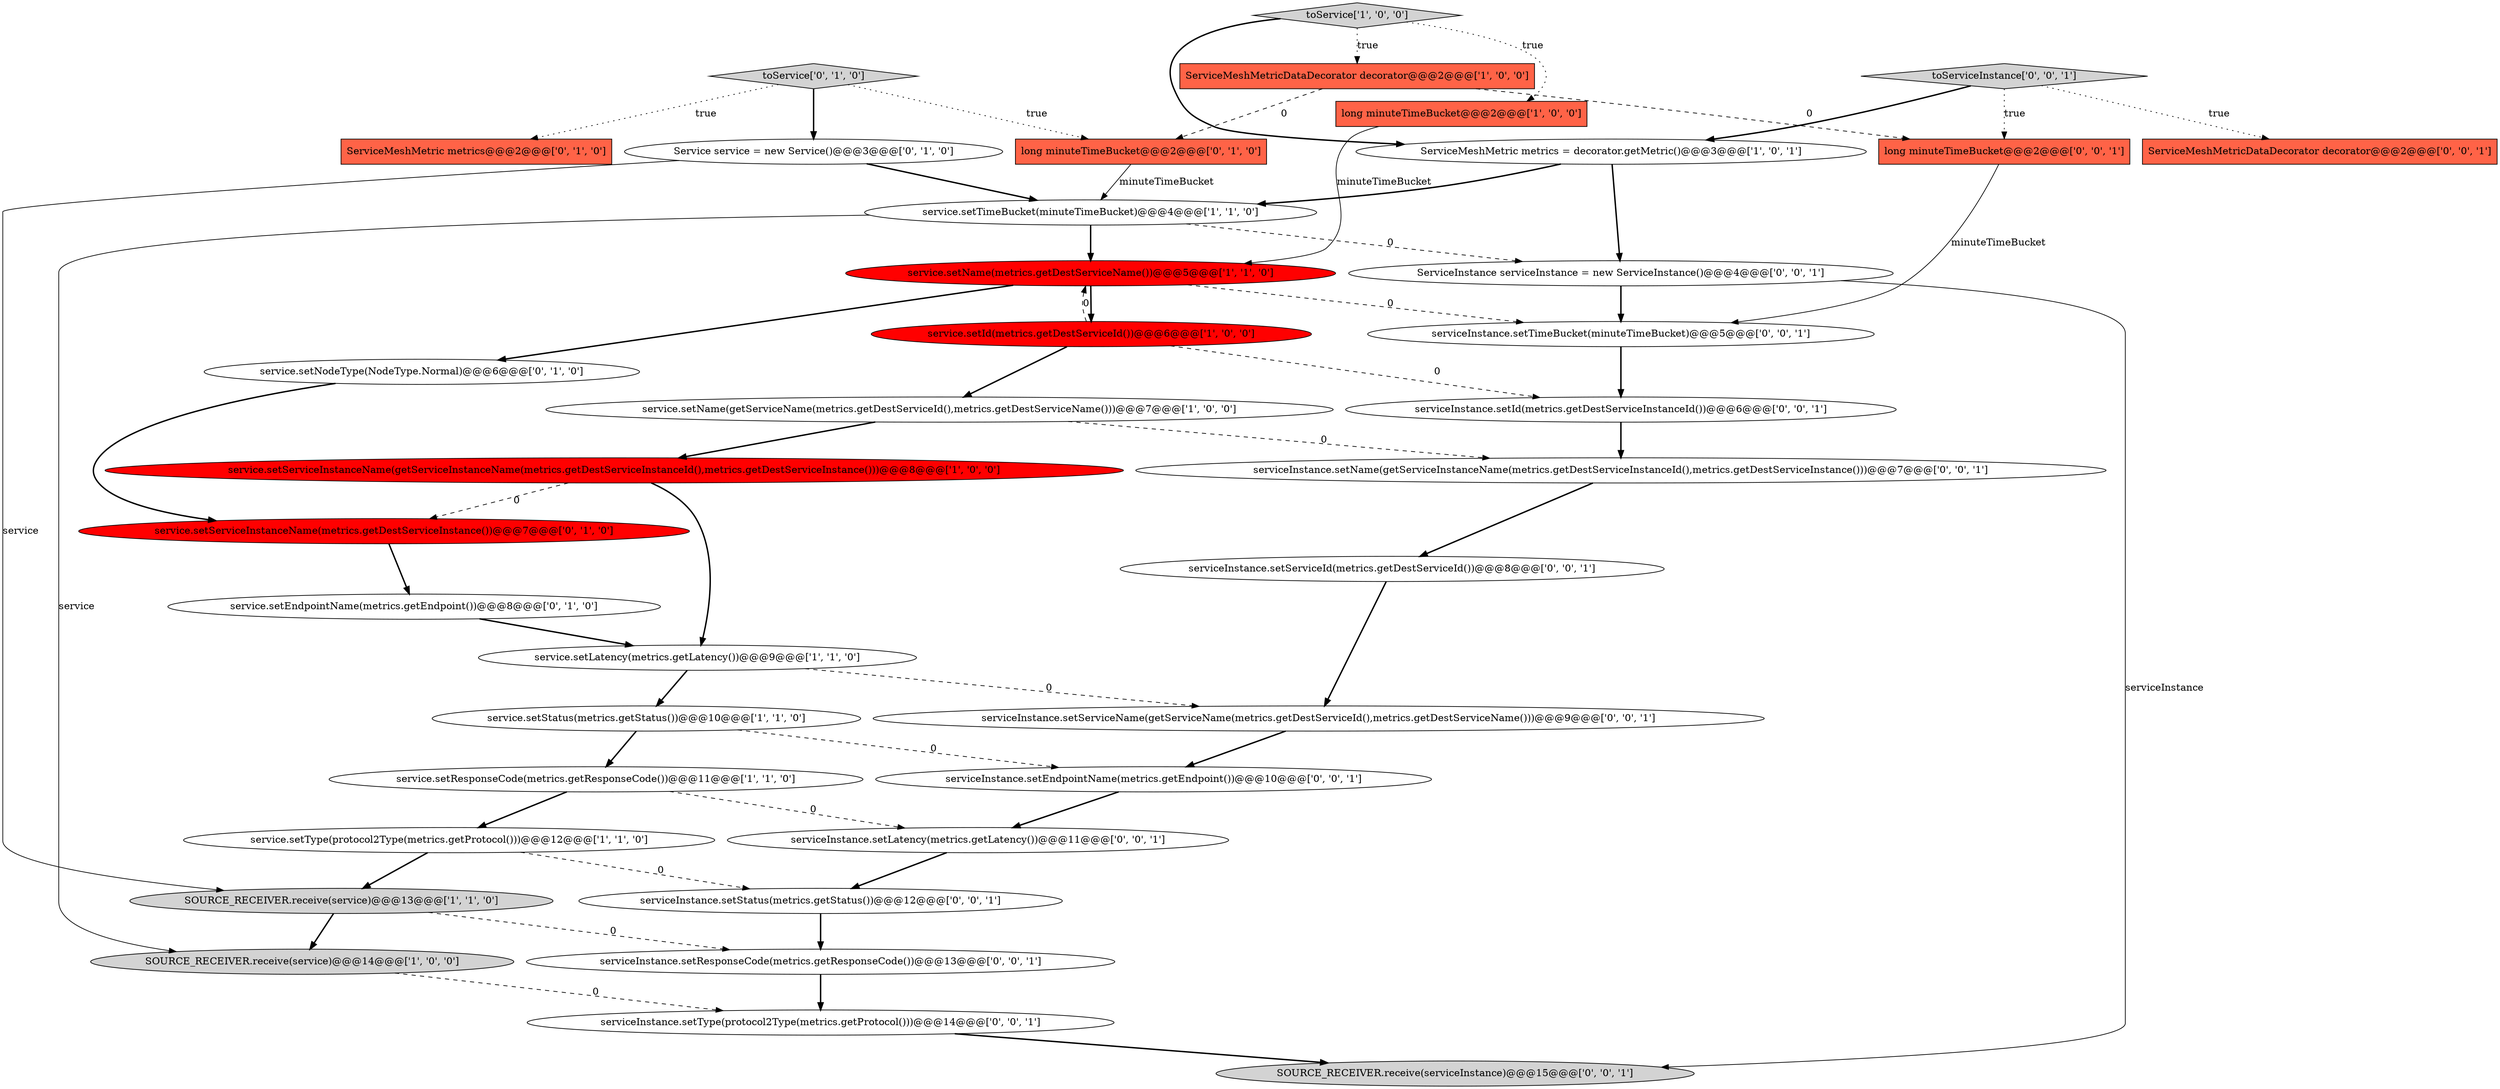 digraph {
2 [style = filled, label = "service.setType(protocol2Type(metrics.getProtocol()))@@@12@@@['1', '1', '0']", fillcolor = white, shape = ellipse image = "AAA0AAABBB1BBB"];
31 [style = filled, label = "long minuteTimeBucket@@@2@@@['0', '0', '1']", fillcolor = tomato, shape = box image = "AAA0AAABBB3BBB"];
26 [style = filled, label = "serviceInstance.setStatus(metrics.getStatus())@@@12@@@['0', '0', '1']", fillcolor = white, shape = ellipse image = "AAA0AAABBB3BBB"];
33 [style = filled, label = "serviceInstance.setLatency(metrics.getLatency())@@@11@@@['0', '0', '1']", fillcolor = white, shape = ellipse image = "AAA0AAABBB3BBB"];
30 [style = filled, label = "serviceInstance.setType(protocol2Type(metrics.getProtocol()))@@@14@@@['0', '0', '1']", fillcolor = white, shape = ellipse image = "AAA0AAABBB3BBB"];
7 [style = filled, label = "ServiceMeshMetric metrics = decorator.getMetric()@@@3@@@['1', '0', '1']", fillcolor = white, shape = ellipse image = "AAA0AAABBB1BBB"];
4 [style = filled, label = "service.setLatency(metrics.getLatency())@@@9@@@['1', '1', '0']", fillcolor = white, shape = ellipse image = "AAA0AAABBB1BBB"];
0 [style = filled, label = "service.setResponseCode(metrics.getResponseCode())@@@11@@@['1', '1', '0']", fillcolor = white, shape = ellipse image = "AAA0AAABBB1BBB"];
10 [style = filled, label = "toService['1', '0', '0']", fillcolor = lightgray, shape = diamond image = "AAA0AAABBB1BBB"];
3 [style = filled, label = "long minuteTimeBucket@@@2@@@['1', '0', '0']", fillcolor = tomato, shape = box image = "AAA0AAABBB1BBB"];
8 [style = filled, label = "service.setServiceInstanceName(getServiceInstanceName(metrics.getDestServiceInstanceId(),metrics.getDestServiceInstance()))@@@8@@@['1', '0', '0']", fillcolor = red, shape = ellipse image = "AAA1AAABBB1BBB"];
29 [style = filled, label = "ServiceMeshMetricDataDecorator decorator@@@2@@@['0', '0', '1']", fillcolor = tomato, shape = box image = "AAA0AAABBB3BBB"];
21 [style = filled, label = "service.setServiceInstanceName(metrics.getDestServiceInstance())@@@7@@@['0', '1', '0']", fillcolor = red, shape = ellipse image = "AAA1AAABBB2BBB"];
13 [style = filled, label = "SOURCE_RECEIVER.receive(service)@@@13@@@['1', '1', '0']", fillcolor = lightgray, shape = ellipse image = "AAA0AAABBB1BBB"];
14 [style = filled, label = "SOURCE_RECEIVER.receive(service)@@@14@@@['1', '0', '0']", fillcolor = lightgray, shape = ellipse image = "AAA0AAABBB1BBB"];
5 [style = filled, label = "service.setName(metrics.getDestServiceName())@@@5@@@['1', '1', '0']", fillcolor = red, shape = ellipse image = "AAA1AAABBB1BBB"];
32 [style = filled, label = "serviceInstance.setEndpointName(metrics.getEndpoint())@@@10@@@['0', '0', '1']", fillcolor = white, shape = ellipse image = "AAA0AAABBB3BBB"];
18 [style = filled, label = "Service service = new Service()@@@3@@@['0', '1', '0']", fillcolor = white, shape = ellipse image = "AAA0AAABBB2BBB"];
19 [style = filled, label = "service.setEndpointName(metrics.getEndpoint())@@@8@@@['0', '1', '0']", fillcolor = white, shape = ellipse image = "AAA0AAABBB2BBB"];
25 [style = filled, label = "serviceInstance.setResponseCode(metrics.getResponseCode())@@@13@@@['0', '0', '1']", fillcolor = white, shape = ellipse image = "AAA0AAABBB3BBB"];
1 [style = filled, label = "service.setId(metrics.getDestServiceId())@@@6@@@['1', '0', '0']", fillcolor = red, shape = ellipse image = "AAA1AAABBB1BBB"];
12 [style = filled, label = "ServiceMeshMetricDataDecorator decorator@@@2@@@['1', '0', '0']", fillcolor = tomato, shape = box image = "AAA1AAABBB1BBB"];
34 [style = filled, label = "serviceInstance.setName(getServiceInstanceName(metrics.getDestServiceInstanceId(),metrics.getDestServiceInstance()))@@@7@@@['0', '0', '1']", fillcolor = white, shape = ellipse image = "AAA0AAABBB3BBB"];
35 [style = filled, label = "serviceInstance.setServiceId(metrics.getDestServiceId())@@@8@@@['0', '0', '1']", fillcolor = white, shape = ellipse image = "AAA0AAABBB3BBB"];
23 [style = filled, label = "ServiceInstance serviceInstance = new ServiceInstance()@@@4@@@['0', '0', '1']", fillcolor = white, shape = ellipse image = "AAA0AAABBB3BBB"];
11 [style = filled, label = "service.setStatus(metrics.getStatus())@@@10@@@['1', '1', '0']", fillcolor = white, shape = ellipse image = "AAA0AAABBB1BBB"];
9 [style = filled, label = "service.setName(getServiceName(metrics.getDestServiceId(),metrics.getDestServiceName()))@@@7@@@['1', '0', '0']", fillcolor = white, shape = ellipse image = "AAA0AAABBB1BBB"];
28 [style = filled, label = "serviceInstance.setTimeBucket(minuteTimeBucket)@@@5@@@['0', '0', '1']", fillcolor = white, shape = ellipse image = "AAA0AAABBB3BBB"];
27 [style = filled, label = "SOURCE_RECEIVER.receive(serviceInstance)@@@15@@@['0', '0', '1']", fillcolor = lightgray, shape = ellipse image = "AAA0AAABBB3BBB"];
22 [style = filled, label = "serviceInstance.setServiceName(getServiceName(metrics.getDestServiceId(),metrics.getDestServiceName()))@@@9@@@['0', '0', '1']", fillcolor = white, shape = ellipse image = "AAA0AAABBB3BBB"];
16 [style = filled, label = "service.setNodeType(NodeType.Normal)@@@6@@@['0', '1', '0']", fillcolor = white, shape = ellipse image = "AAA0AAABBB2BBB"];
36 [style = filled, label = "toServiceInstance['0', '0', '1']", fillcolor = lightgray, shape = diamond image = "AAA0AAABBB3BBB"];
20 [style = filled, label = "toService['0', '1', '0']", fillcolor = lightgray, shape = diamond image = "AAA0AAABBB2BBB"];
15 [style = filled, label = "ServiceMeshMetric metrics@@@2@@@['0', '1', '0']", fillcolor = tomato, shape = box image = "AAA0AAABBB2BBB"];
24 [style = filled, label = "serviceInstance.setId(metrics.getDestServiceInstanceId())@@@6@@@['0', '0', '1']", fillcolor = white, shape = ellipse image = "AAA0AAABBB3BBB"];
17 [style = filled, label = "long minuteTimeBucket@@@2@@@['0', '1', '0']", fillcolor = tomato, shape = box image = "AAA1AAABBB2BBB"];
6 [style = filled, label = "service.setTimeBucket(minuteTimeBucket)@@@4@@@['1', '1', '0']", fillcolor = white, shape = ellipse image = "AAA0AAABBB1BBB"];
11->32 [style = dashed, label="0"];
10->12 [style = dotted, label="true"];
6->14 [style = solid, label="service"];
1->5 [style = dashed, label="0"];
21->19 [style = bold, label=""];
20->17 [style = dotted, label="true"];
35->22 [style = bold, label=""];
25->30 [style = bold, label=""];
26->25 [style = bold, label=""];
0->2 [style = bold, label=""];
30->27 [style = bold, label=""];
12->17 [style = dashed, label="0"];
10->3 [style = dotted, label="true"];
24->34 [style = bold, label=""];
12->31 [style = dashed, label="0"];
22->32 [style = bold, label=""];
4->22 [style = dashed, label="0"];
3->5 [style = solid, label="minuteTimeBucket"];
13->25 [style = dashed, label="0"];
8->21 [style = dashed, label="0"];
9->8 [style = bold, label=""];
10->7 [style = bold, label=""];
36->31 [style = dotted, label="true"];
32->33 [style = bold, label=""];
1->9 [style = bold, label=""];
9->34 [style = dashed, label="0"];
33->26 [style = bold, label=""];
2->13 [style = bold, label=""];
23->27 [style = solid, label="serviceInstance"];
5->16 [style = bold, label=""];
20->18 [style = bold, label=""];
23->28 [style = bold, label=""];
5->1 [style = bold, label=""];
6->5 [style = bold, label=""];
11->0 [style = bold, label=""];
5->28 [style = dashed, label="0"];
18->6 [style = bold, label=""];
36->7 [style = bold, label=""];
1->24 [style = dashed, label="0"];
31->28 [style = solid, label="minuteTimeBucket"];
16->21 [style = bold, label=""];
0->33 [style = dashed, label="0"];
7->23 [style = bold, label=""];
14->30 [style = dashed, label="0"];
7->6 [style = bold, label=""];
18->13 [style = solid, label="service"];
28->24 [style = bold, label=""];
19->4 [style = bold, label=""];
34->35 [style = bold, label=""];
8->4 [style = bold, label=""];
36->29 [style = dotted, label="true"];
2->26 [style = dashed, label="0"];
4->11 [style = bold, label=""];
13->14 [style = bold, label=""];
6->23 [style = dashed, label="0"];
20->15 [style = dotted, label="true"];
17->6 [style = solid, label="minuteTimeBucket"];
}
